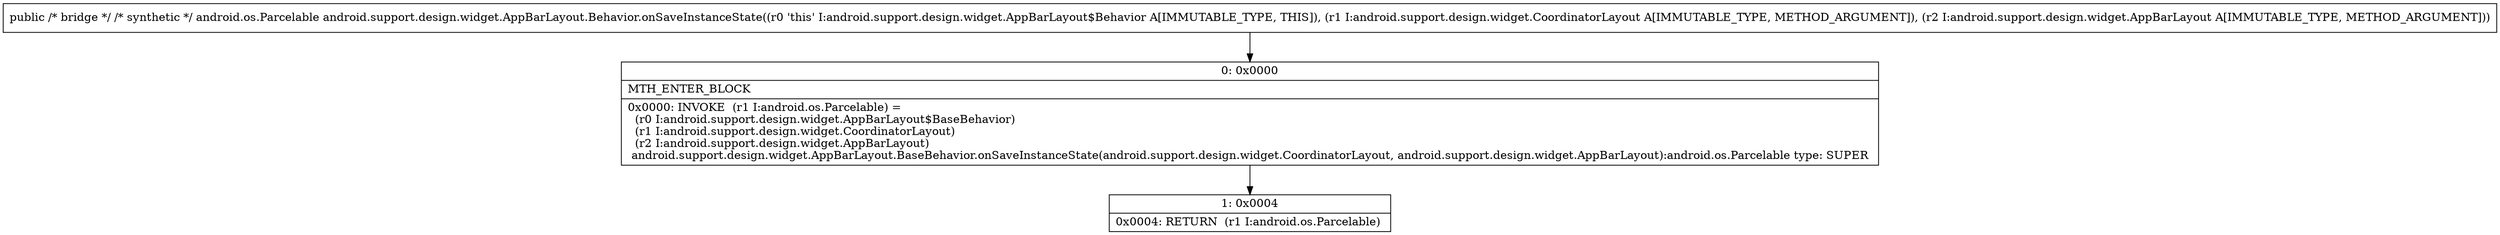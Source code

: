 digraph "CFG forandroid.support.design.widget.AppBarLayout.Behavior.onSaveInstanceState(Landroid\/support\/design\/widget\/CoordinatorLayout;Landroid\/support\/design\/widget\/AppBarLayout;)Landroid\/os\/Parcelable;" {
Node_0 [shape=record,label="{0\:\ 0x0000|MTH_ENTER_BLOCK\l|0x0000: INVOKE  (r1 I:android.os.Parcelable) = \l  (r0 I:android.support.design.widget.AppBarLayout$BaseBehavior)\l  (r1 I:android.support.design.widget.CoordinatorLayout)\l  (r2 I:android.support.design.widget.AppBarLayout)\l android.support.design.widget.AppBarLayout.BaseBehavior.onSaveInstanceState(android.support.design.widget.CoordinatorLayout, android.support.design.widget.AppBarLayout):android.os.Parcelable type: SUPER \l}"];
Node_1 [shape=record,label="{1\:\ 0x0004|0x0004: RETURN  (r1 I:android.os.Parcelable) \l}"];
MethodNode[shape=record,label="{public \/* bridge *\/ \/* synthetic *\/ android.os.Parcelable android.support.design.widget.AppBarLayout.Behavior.onSaveInstanceState((r0 'this' I:android.support.design.widget.AppBarLayout$Behavior A[IMMUTABLE_TYPE, THIS]), (r1 I:android.support.design.widget.CoordinatorLayout A[IMMUTABLE_TYPE, METHOD_ARGUMENT]), (r2 I:android.support.design.widget.AppBarLayout A[IMMUTABLE_TYPE, METHOD_ARGUMENT])) }"];
MethodNode -> Node_0;
Node_0 -> Node_1;
}

